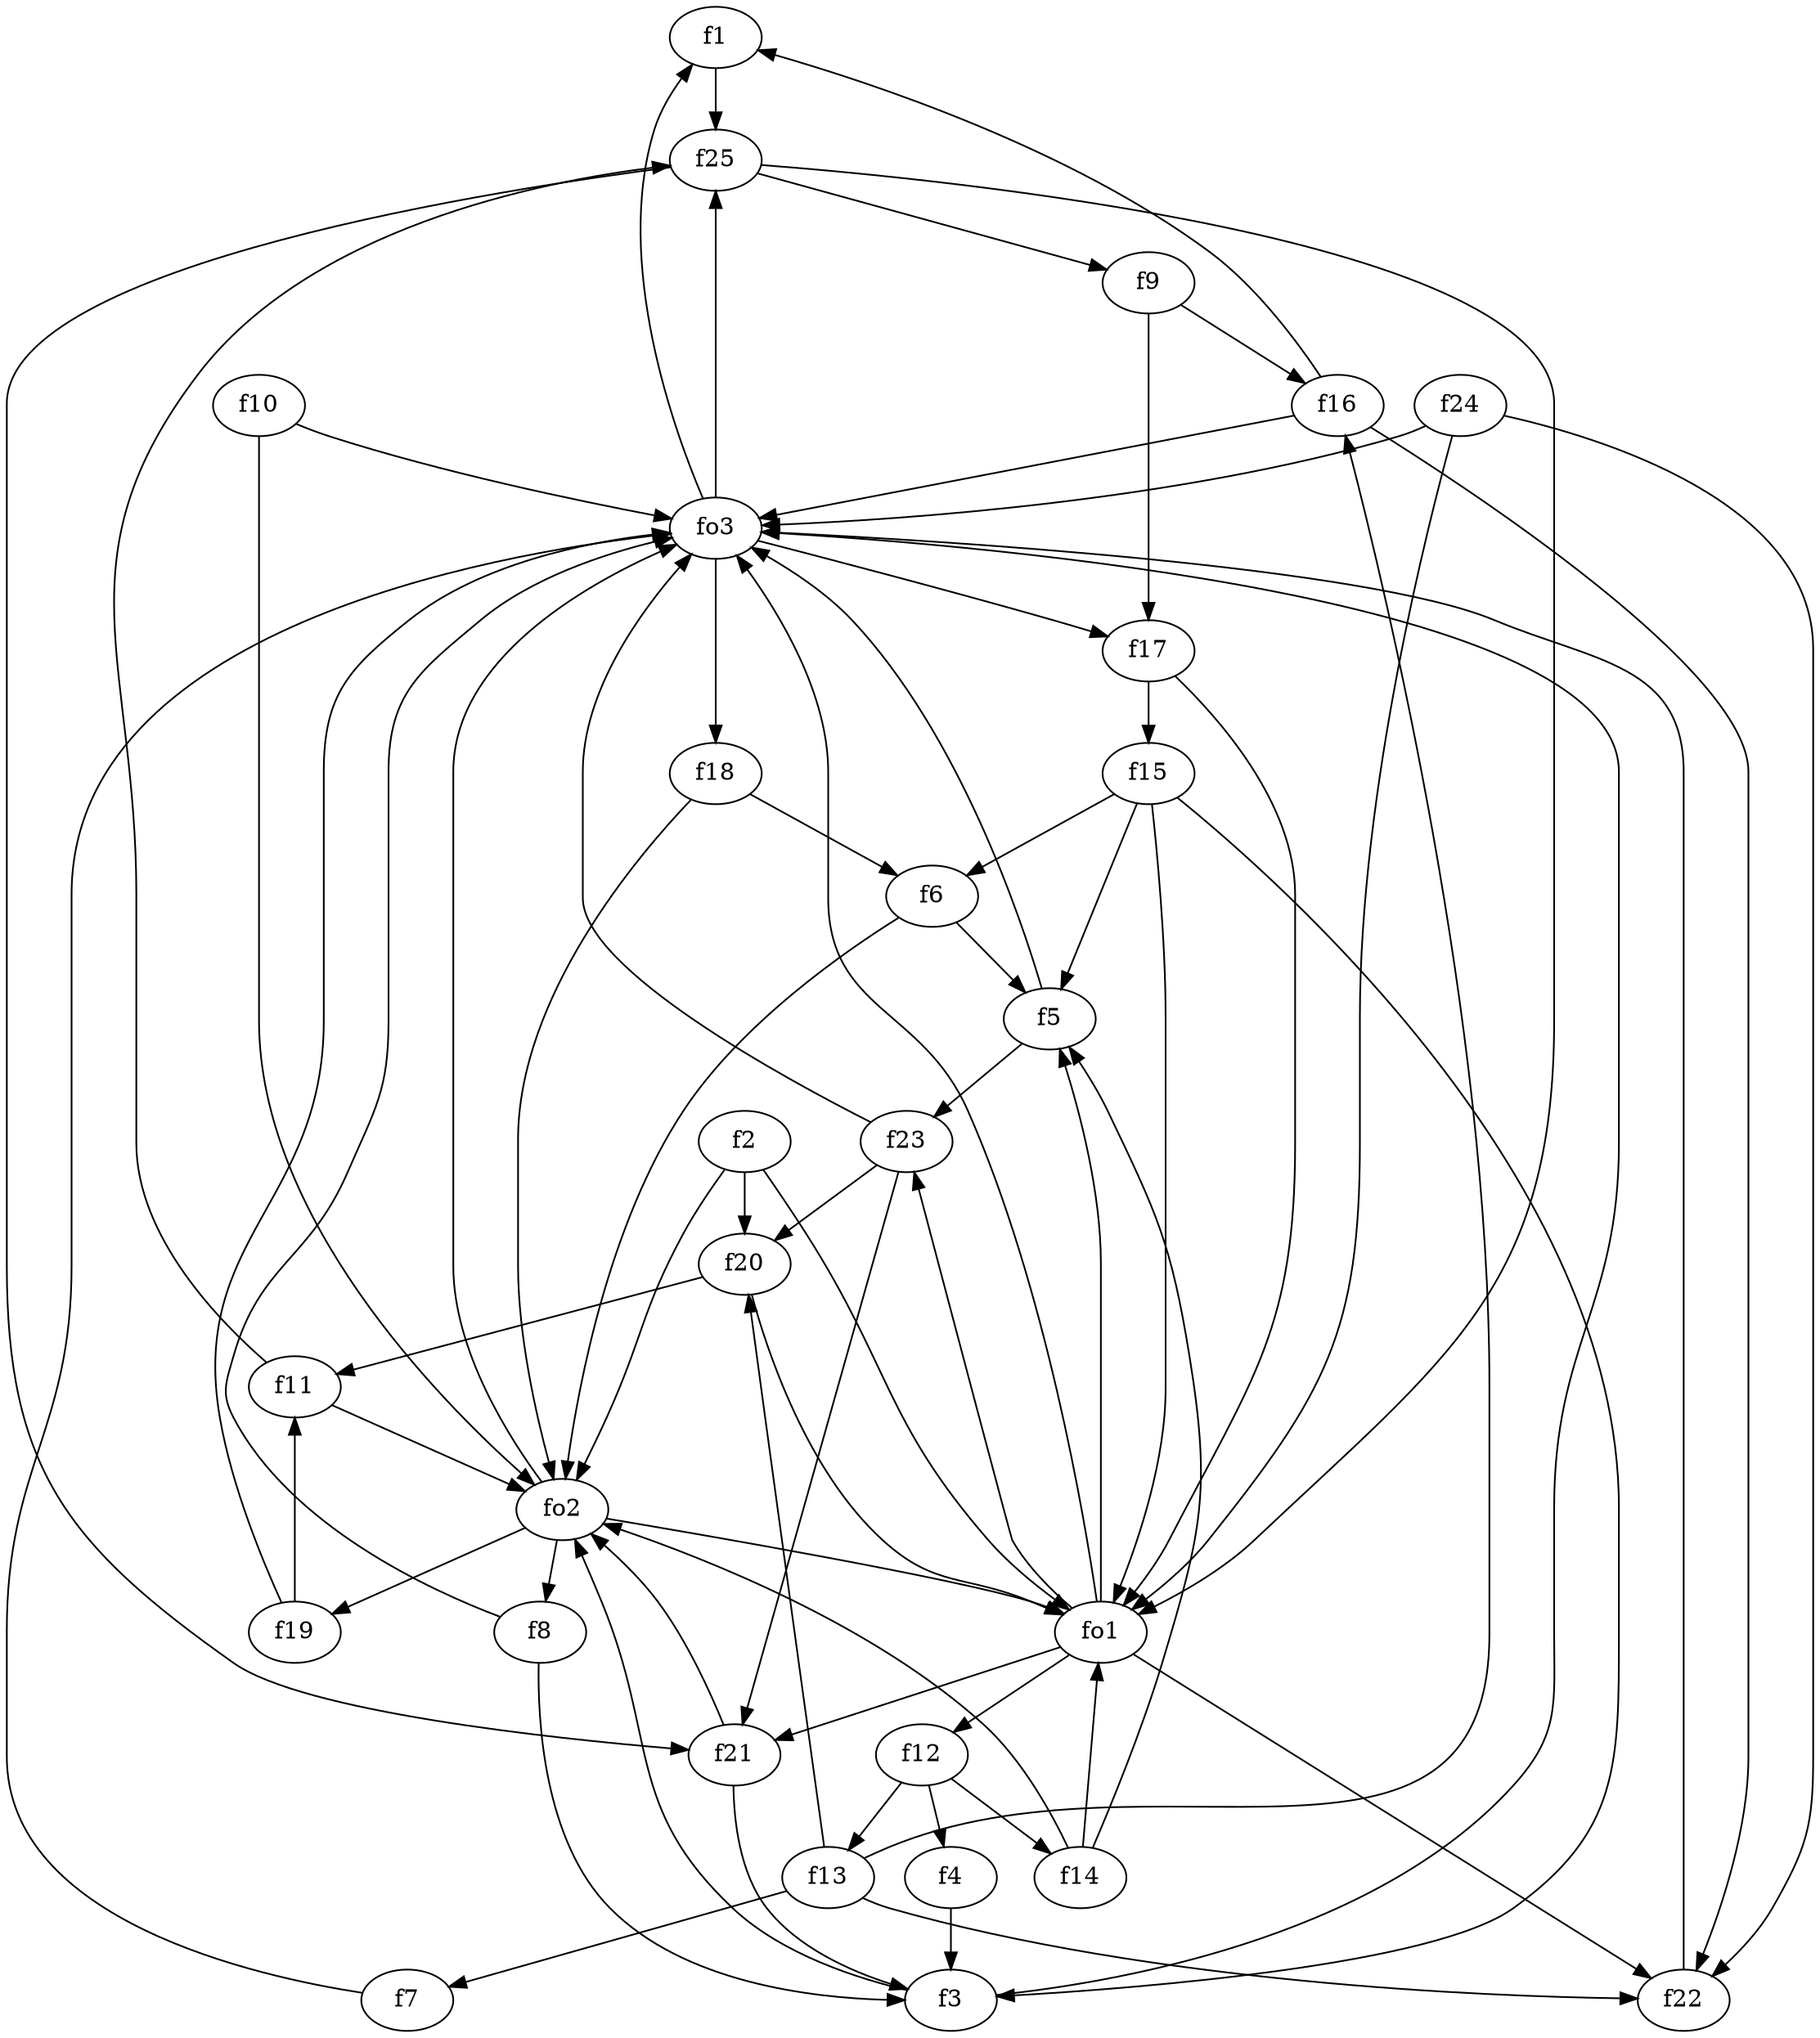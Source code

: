 strict digraph  {
f1;
f2;
f3;
f4;
f5;
f6;
f7;
f8;
f9;
f10;
f11;
f12;
f13;
f14;
f15;
f16;
f17;
f18;
f19;
f20;
f21;
f22;
f23;
f24;
f25;
fo1;
fo2;
fo3;
f1 -> f25  [weight=2];
f2 -> fo2  [weight=2];
f2 -> fo1  [weight=2];
f2 -> f20  [weight=2];
f3 -> fo3  [weight=2];
f3 -> fo2  [weight=2];
f4 -> f3  [weight=2];
f5 -> fo3  [weight=2];
f5 -> f23  [weight=2];
f6 -> f5  [weight=2];
f6 -> fo2  [weight=2];
f7 -> fo3  [weight=2];
f8 -> f3  [weight=2];
f8 -> fo3  [weight=2];
f9 -> f17  [weight=2];
f9 -> f16  [weight=2];
f10 -> fo2  [weight=2];
f10 -> fo3  [weight=2];
f11 -> fo2  [weight=2];
f11 -> f25  [weight=2];
f12 -> f14  [weight=2];
f12 -> f4  [weight=2];
f12 -> f13  [weight=2];
f13 -> f7  [weight=2];
f13 -> f22  [weight=2];
f13 -> f20  [weight=2];
f13 -> f16  [weight=2];
f14 -> f5  [weight=2];
f14 -> fo1  [weight=2];
f14 -> fo2  [weight=2];
f15 -> f6  [weight=2];
f15 -> f3  [weight=2];
f15 -> fo1  [weight=2];
f15 -> f5  [weight=2];
f16 -> fo3  [weight=2];
f16 -> f22  [weight=2];
f16 -> f1  [weight=2];
f17 -> f15  [weight=2];
f17 -> fo1  [weight=2];
f18 -> fo2  [weight=2];
f18 -> f6  [weight=2];
f19 -> f11  [weight=2];
f19 -> fo3  [weight=2];
f20 -> fo1  [weight=2];
f20 -> f11  [weight=2];
f21 -> fo2  [weight=2];
f21 -> f3  [weight=2];
f22 -> fo3  [weight=2];
f23 -> f21  [weight=2];
f23 -> f20  [weight=2];
f23 -> fo3  [weight=2];
f24 -> fo3  [weight=2];
f24 -> fo1  [weight=2];
f24 -> f22  [weight=2];
f25 -> f21  [weight=2];
f25 -> f9  [weight=2];
f25 -> fo1  [weight=2];
fo1 -> fo3  [weight=2];
fo1 -> f21  [weight=2];
fo1 -> f22  [weight=2];
fo1 -> f12  [weight=2];
fo1 -> f23  [weight=2];
fo1 -> f5  [weight=2];
fo2 -> f19  [weight=2];
fo2 -> fo1  [weight=2];
fo2 -> fo3  [weight=2];
fo2 -> f8  [weight=2];
fo3 -> f17  [weight=2];
fo3 -> f1  [weight=2];
fo3 -> f18  [weight=2];
fo3 -> f25  [weight=2];
}
